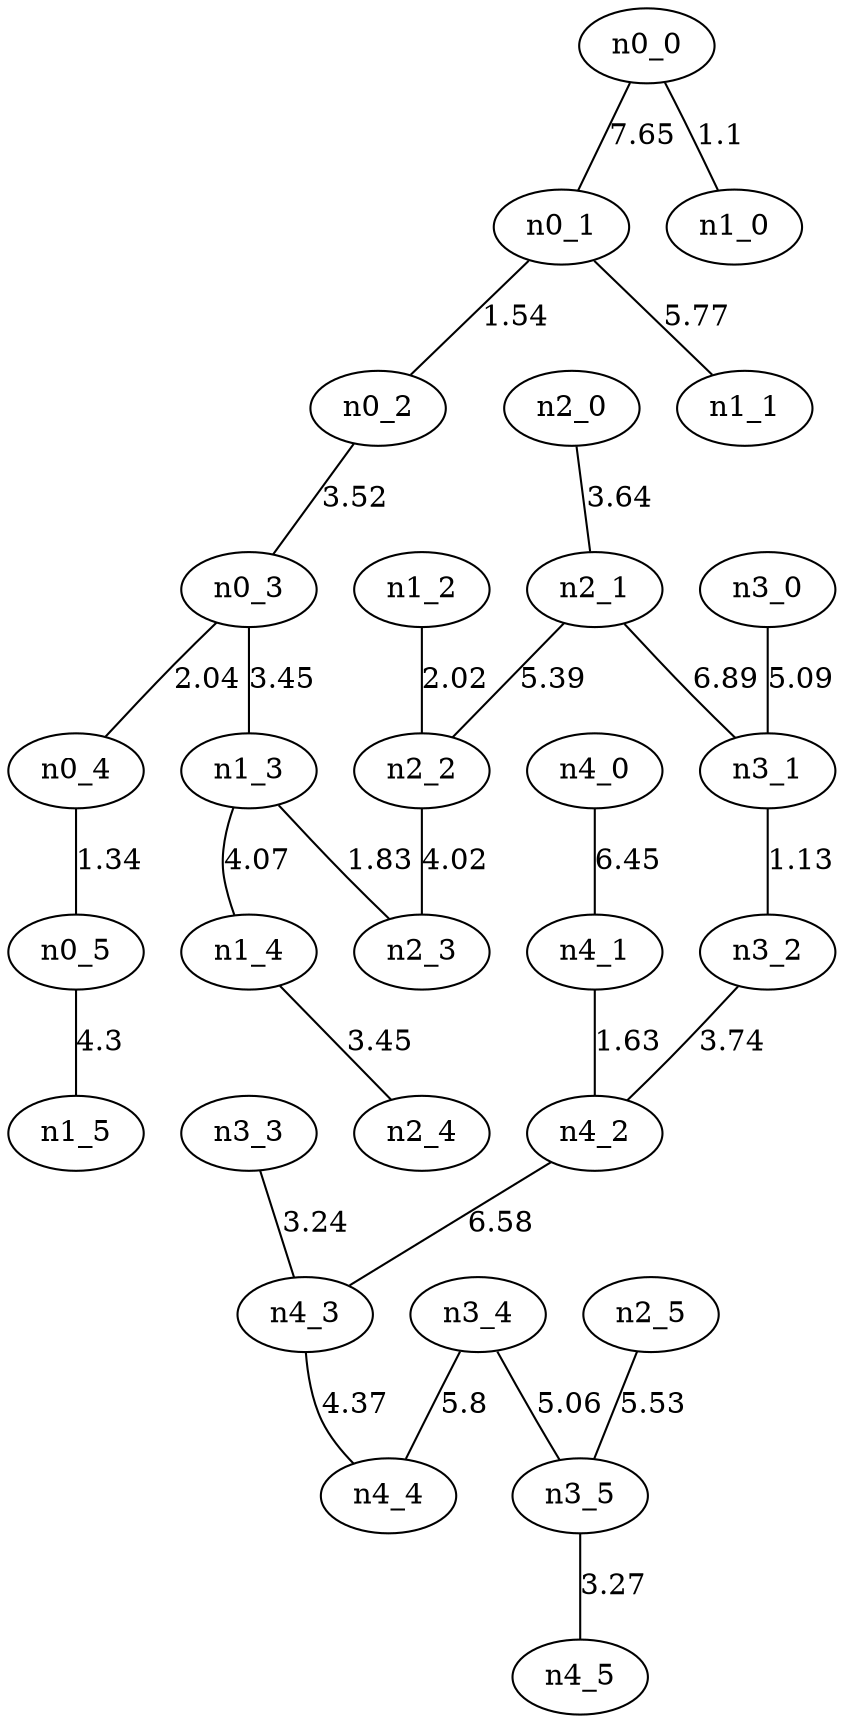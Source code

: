 graph G{
"n1_3";
"n4_5";
"n3_2";
"n0_1";
"n3_0";
"n4_0";
"n0_0";
"n0_3";
"n0_2";
"n2_2";
"n1_0";
"n0_5";
"n3_4";
"n2_3";
"n2_5";
"n4_2";
"n4_3";
"n2_4";
"n1_2";
"n3_5";
"n1_4";
"n0_4";
"n2_0";
"n2_1";
"n1_1";
"n1_5";
"n3_1";
"n4_4";
"n3_3";
"n4_1";
"n0_0"--"n1_0"[label="1.1"];
"n3_1"--"n3_2"[label="1.13"];
"n0_4"--"n0_5"[label="1.34"];
"n0_1"--"n0_2"[label="1.54"];
"n4_1"--"n4_2"[label="1.63"];
"n1_3"--"n2_3"[label="1.83"];
"n1_2"--"n2_2"[label="2.02"];
"n0_3"--"n0_4"[label="2.04"];
"n3_3"--"n4_3"[label="3.24"];
"n3_5"--"n4_5"[label="3.27"];
"n0_3"--"n1_3"[label="3.45"];
"n1_4"--"n2_4"[label="3.45"];
"n0_2"--"n0_3"[label="3.52"];
"n2_0"--"n2_1"[label="3.64"];
"n3_2"--"n4_2"[label="3.74"];
"n2_2"--"n2_3"[label="4.02"];
"n1_3"--"n1_4"[label="4.07"];
"n0_5"--"n1_5"[label="4.3"];
"n4_3"--"n4_4"[label="4.37"];
"n3_4"--"n3_5"[label="5.06"];
"n3_0"--"n3_1"[label="5.09"];
"n2_1"--"n2_2"[label="5.39"];
"n2_5"--"n3_5"[label="5.53"];
"n0_1"--"n1_1"[label="5.77"];
"n3_4"--"n4_4"[label="5.8"];
"n4_0"--"n4_1"[label="6.45"];
"n4_2"--"n4_3"[label="6.58"];
"n2_1"--"n3_1"[label="6.89"];
"n0_0"--"n0_1"[label="7.65"];
}
